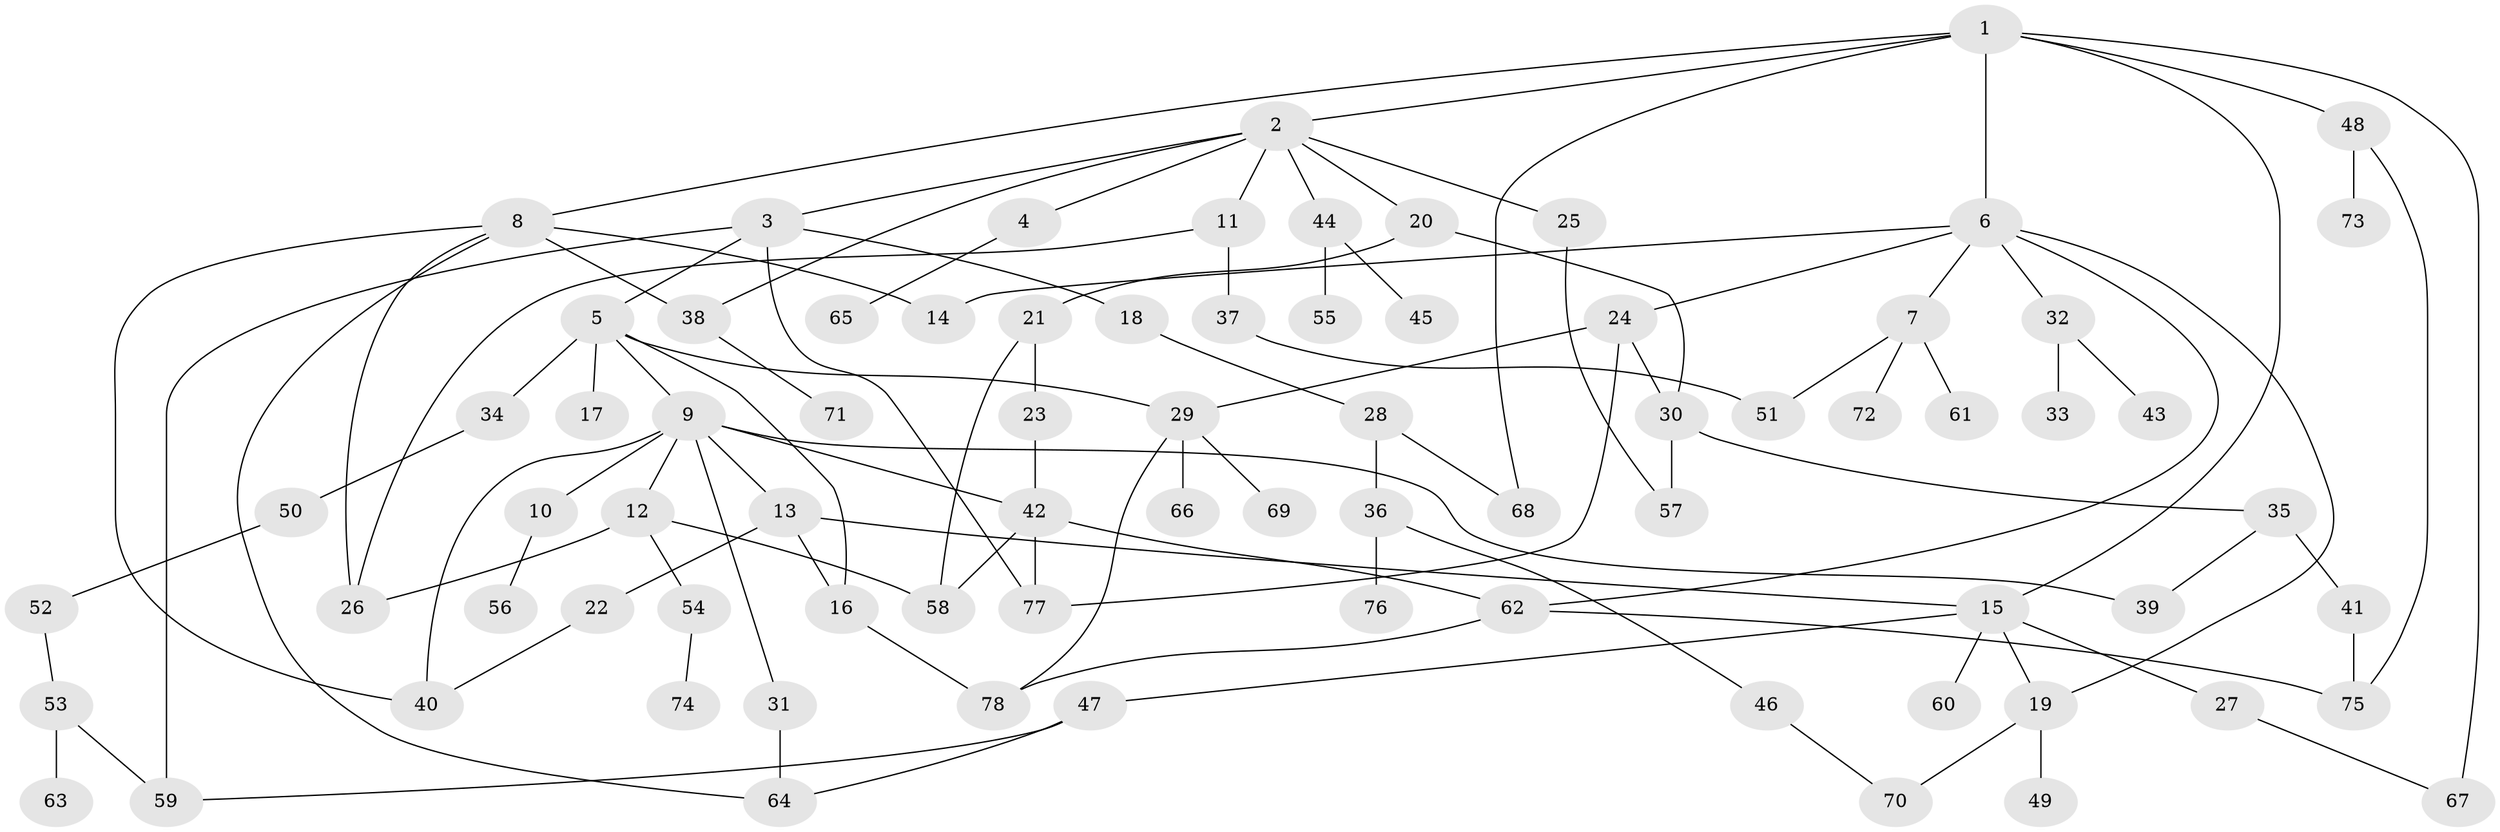 // coarse degree distribution, {13: 0.02040816326530612, 6: 0.08163265306122448, 1: 0.2653061224489796, 9: 0.02040816326530612, 4: 0.061224489795918366, 10: 0.02040816326530612, 3: 0.24489795918367346, 8: 0.02040816326530612, 2: 0.24489795918367346, 5: 0.02040816326530612}
// Generated by graph-tools (version 1.1) at 2025/23/03/03/25 07:23:31]
// undirected, 78 vertices, 108 edges
graph export_dot {
graph [start="1"]
  node [color=gray90,style=filled];
  1;
  2;
  3;
  4;
  5;
  6;
  7;
  8;
  9;
  10;
  11;
  12;
  13;
  14;
  15;
  16;
  17;
  18;
  19;
  20;
  21;
  22;
  23;
  24;
  25;
  26;
  27;
  28;
  29;
  30;
  31;
  32;
  33;
  34;
  35;
  36;
  37;
  38;
  39;
  40;
  41;
  42;
  43;
  44;
  45;
  46;
  47;
  48;
  49;
  50;
  51;
  52;
  53;
  54;
  55;
  56;
  57;
  58;
  59;
  60;
  61;
  62;
  63;
  64;
  65;
  66;
  67;
  68;
  69;
  70;
  71;
  72;
  73;
  74;
  75;
  76;
  77;
  78;
  1 -- 2;
  1 -- 6;
  1 -- 8;
  1 -- 48;
  1 -- 67;
  1 -- 68;
  1 -- 15;
  2 -- 3;
  2 -- 4;
  2 -- 11;
  2 -- 20;
  2 -- 25;
  2 -- 44;
  2 -- 38;
  3 -- 5;
  3 -- 18;
  3 -- 77;
  3 -- 59;
  4 -- 65;
  5 -- 9;
  5 -- 17;
  5 -- 29;
  5 -- 34;
  5 -- 16;
  6 -- 7;
  6 -- 19;
  6 -- 24;
  6 -- 32;
  6 -- 62;
  6 -- 14;
  7 -- 51;
  7 -- 61;
  7 -- 72;
  8 -- 14;
  8 -- 38;
  8 -- 64;
  8 -- 26;
  8 -- 40;
  9 -- 10;
  9 -- 12;
  9 -- 13;
  9 -- 31;
  9 -- 39;
  9 -- 40;
  9 -- 42;
  10 -- 56;
  11 -- 26;
  11 -- 37;
  12 -- 54;
  12 -- 58;
  12 -- 26;
  13 -- 15;
  13 -- 16;
  13 -- 22;
  15 -- 27;
  15 -- 47;
  15 -- 60;
  15 -- 19;
  16 -- 78;
  18 -- 28;
  19 -- 49;
  19 -- 70;
  20 -- 21;
  20 -- 30;
  21 -- 23;
  21 -- 58;
  22 -- 40;
  23 -- 42;
  24 -- 77;
  24 -- 29;
  24 -- 30;
  25 -- 57;
  27 -- 67;
  28 -- 36;
  28 -- 68;
  29 -- 66;
  29 -- 69;
  29 -- 78;
  30 -- 35;
  30 -- 57;
  31 -- 64;
  32 -- 33;
  32 -- 43;
  34 -- 50;
  35 -- 41;
  35 -- 39;
  36 -- 46;
  36 -- 76;
  37 -- 51;
  38 -- 71;
  41 -- 75;
  42 -- 62;
  42 -- 58;
  42 -- 77;
  44 -- 45;
  44 -- 55;
  46 -- 70;
  47 -- 59;
  47 -- 64;
  48 -- 73;
  48 -- 75;
  50 -- 52;
  52 -- 53;
  53 -- 63;
  53 -- 59;
  54 -- 74;
  62 -- 78;
  62 -- 75;
}
